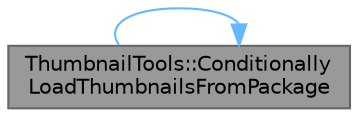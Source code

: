digraph "ThumbnailTools::ConditionallyLoadThumbnailsFromPackage"
{
 // INTERACTIVE_SVG=YES
 // LATEX_PDF_SIZE
  bgcolor="transparent";
  edge [fontname=Helvetica,fontsize=10,labelfontname=Helvetica,labelfontsize=10];
  node [fontname=Helvetica,fontsize=10,shape=box,height=0.2,width=0.4];
  rankdir="LR";
  Node1 [id="Node000001",label="ThumbnailTools::Conditionally\lLoadThumbnailsFromPackage",height=0.2,width=0.4,color="gray40", fillcolor="grey60", style="filled", fontcolor="black",tooltip="Loads thumbnails from a package unless they're already cached in that package's thumbnail map."];
  Node1 -> Node1 [id="edge1_Node000001_Node000001",color="steelblue1",style="solid",tooltip=" "];
}

